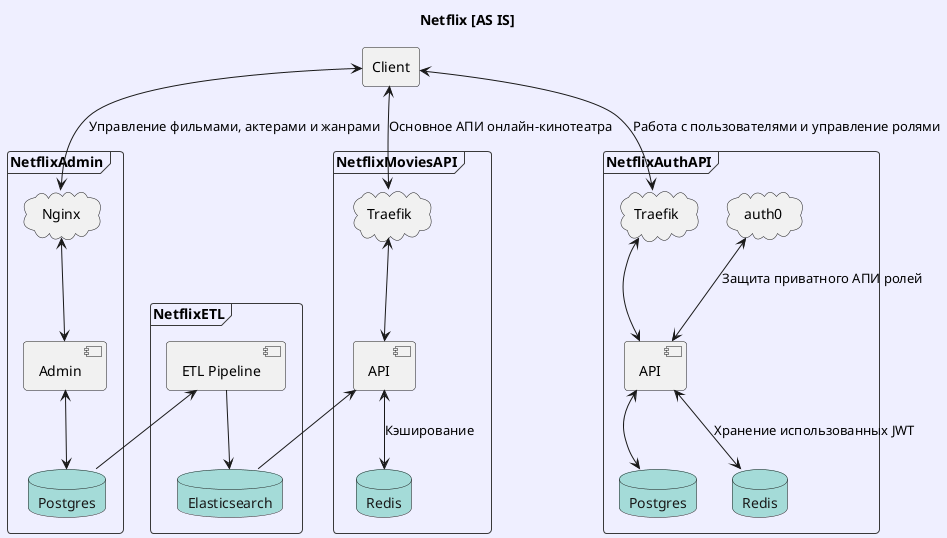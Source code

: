 @startuml
!theme mars
skinparam componentStyle uml2
skinparam defaultFontName Segoe UI
skinparam backgroundColor motivation

title Netflix [AS IS]

agent "Client" as base_client

frame NetflixAdmin {
    cloud "Nginx" as nginx_admin
    component "Admin" as admin_admin
    database "Postgres" as postgres_admin

    nginx_admin <-down-> admin_admin
    admin_admin <-down-> postgres_admin
}

frame NetflixETL {
    database "Elasticsearch" as elasticsearch_etl
    component "ETL Pipeline" as etl_pipeline

    etl_pipeline <-down- postgres_admin
    etl_pipeline -down-> elasticsearch_etl
}

frame NetflixMoviesAPI {
    cloud "Traefik" as traefik_movies
    component "API" as api_movies
    database "Redis" as redis_movies

    api_movies <-up-> traefik_movies
    api_movies <-down- elasticsearch_etl
    api_movies <-down-> redis_movies: "Кэширование"
}

frame NetflixAuthAPI {
    cloud "Traefik" as traefik_auth
    cloud "auth0" as auth0_auth
    component "API" as api_auth
    database "Postgres" as postgres_auth
    database "Redis" as redis_auth

    api_auth <-up-> traefik_auth
    api_auth <-up-> auth0_auth: "Защита приватного АПИ ролей"
    api_auth <-down-> postgres_auth
    api_auth <-down-> redis_auth: "Хранение использованных JWT"
}

base_client <-down-> nginx_admin: "Управление фильмами, актерами и жанрами"
base_client <-down-> traefik_movies: "Основное АПИ онлайн-кинотеатра"
base_client <-down-> traefik_auth: "Работа с пользователями и управление ролями"
@enduml
